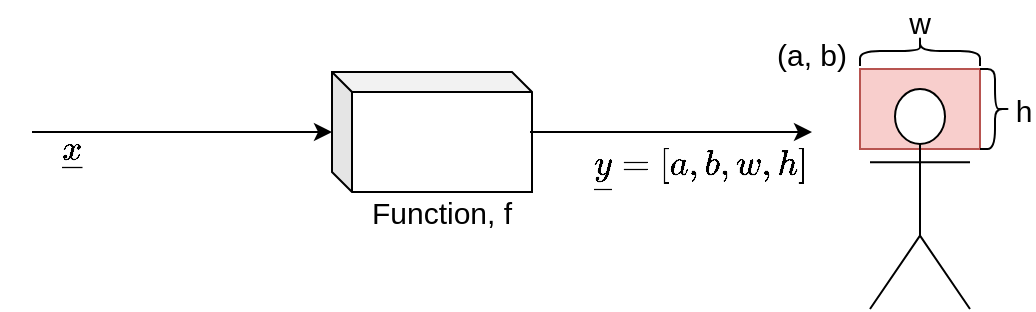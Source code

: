 <mxfile version="13.6.6" type="device"><diagram id="nP18CaIXfPgu3nLcqu16" name="Page-1"><mxGraphModel dx="1049" dy="673" grid="1" gridSize="10" guides="1" tooltips="1" connect="1" arrows="1" fold="1" page="1" pageScale="1" pageWidth="850" pageHeight="1100" math="1" shadow="0"><root><mxCell id="0"/><mxCell id="1" parent="0"/><mxCell id="2bb1PHZnzUUOcvybHkPJ-6" value="" style="rounded=0;whiteSpace=wrap;html=1;fillColor=#f8cecc;strokeColor=#b85450;" parent="1" vertex="1"><mxGeometry x="614" y="158.5" width="60" height="40" as="geometry"/></mxCell><mxCell id="2bb1PHZnzUUOcvybHkPJ-2" value="" style="shape=cube;whiteSpace=wrap;html=1;boundedLbl=1;backgroundOutline=1;darkOpacity=0.05;darkOpacity2=0.1;size=10;" parent="1" vertex="1"><mxGeometry x="350" y="160" width="100" height="60" as="geometry"/></mxCell><mxCell id="2bb1PHZnzUUOcvybHkPJ-3" value="" style="endArrow=classic;html=1;strokeWidth=1;entryX=0;entryY=0;entryDx=0;entryDy=30;entryPerimeter=0;" parent="1" target="2bb1PHZnzUUOcvybHkPJ-2" edge="1"><mxGeometry width="50" height="50" relative="1" as="geometry"><mxPoint x="200" y="190" as="sourcePoint"/><mxPoint x="170" y="180" as="targetPoint"/></mxGeometry></mxCell><mxCell id="2bb1PHZnzUUOcvybHkPJ-4" value="" style="endArrow=classic;html=1;strokeWidth=1;" parent="1" edge="1"><mxGeometry width="50" height="50" relative="1" as="geometry"><mxPoint x="449" y="190" as="sourcePoint"/><mxPoint x="590" y="190" as="targetPoint"/></mxGeometry></mxCell><mxCell id="2bb1PHZnzUUOcvybHkPJ-5" value="" style="shape=umlActor;verticalLabelPosition=bottom;verticalAlign=top;html=1;outlineConnect=0;" parent="1" vertex="1"><mxGeometry x="619" y="168.5" width="50" height="110" as="geometry"/></mxCell><mxCell id="2bb1PHZnzUUOcvybHkPJ-7" value="&lt;font style=&quot;font-size: 15px&quot;&gt;(a, b)&lt;/font&gt;" style="text;html=1;strokeColor=none;fillColor=none;align=center;verticalAlign=middle;whiteSpace=wrap;rounded=0;" parent="1" vertex="1"><mxGeometry x="570" y="140.5" width="40" height="20" as="geometry"/></mxCell><mxCell id="2bb1PHZnzUUOcvybHkPJ-8" value="" style="shape=image;html=1;verticalAlign=top;verticalLabelPosition=bottom;labelBackgroundColor=#ffffff;imageAspect=0;aspect=fixed;image=https://cdn4.iconfinder.com/data/icons/basic-user-interface-2/512/User_Interface-02-128.png" parent="1" vertex="1"><mxGeometry x="595" y="139.5" width="40" height="40" as="geometry"/></mxCell><mxCell id="2bb1PHZnzUUOcvybHkPJ-9" value="&lt;br&gt;" style="shape=curlyBracket;whiteSpace=wrap;html=1;rounded=1;rotation=-180;" parent="1" vertex="1"><mxGeometry x="674" y="158.5" width="15" height="40" as="geometry"/></mxCell><mxCell id="2bb1PHZnzUUOcvybHkPJ-10" value="&lt;br&gt;" style="shape=curlyBracket;whiteSpace=wrap;html=1;rounded=1;rotation=90;" parent="1" vertex="1"><mxGeometry x="636.5" y="119.5" width="15" height="60" as="geometry"/></mxCell><mxCell id="2bb1PHZnzUUOcvybHkPJ-11" value="&lt;font style=&quot;font-size: 15px&quot;&gt;h&lt;/font&gt;" style="text;html=1;strokeColor=none;fillColor=none;align=center;verticalAlign=middle;whiteSpace=wrap;rounded=0;" parent="1" vertex="1"><mxGeometry x="691" y="168.5" width="10" height="20" as="geometry"/></mxCell><mxCell id="2bb1PHZnzUUOcvybHkPJ-12" value="&lt;font style=&quot;font-size: 15px&quot;&gt;w&lt;/font&gt;" style="text;html=1;strokeColor=none;fillColor=none;align=center;verticalAlign=middle;whiteSpace=wrap;rounded=0;" parent="1" vertex="1"><mxGeometry x="639" y="124.5" width="10" height="20" as="geometry"/></mxCell><mxCell id="XHkupJNJFkb9hlv59eIv-1" value="&lt;font style=&quot;font-size: 15px&quot;&gt;Function, f&lt;/font&gt;" style="text;html=1;strokeColor=none;fillColor=none;align=center;verticalAlign=middle;whiteSpace=wrap;rounded=0;" vertex="1" parent="1"><mxGeometry x="360" y="220" width="90" height="20" as="geometry"/></mxCell><mxCell id="XHkupJNJFkb9hlv59eIv-2" value="&lt;font style=&quot;font-size: 15px&quot;&gt;\(\underline x\)&lt;/font&gt;" style="text;html=1;strokeColor=none;fillColor=none;align=center;verticalAlign=middle;whiteSpace=wrap;rounded=0;" vertex="1" parent="1"><mxGeometry x="200" y="188.5" width="40" height="20" as="geometry"/></mxCell><mxCell id="XHkupJNJFkb9hlv59eIv-3" value="&lt;font style=&quot;font-size: 15px&quot;&gt;\(\underline y = [a, b, w, h]\)&lt;/font&gt;" style="text;html=1;strokeColor=none;fillColor=none;align=center;verticalAlign=middle;whiteSpace=wrap;rounded=0;" vertex="1" parent="1"><mxGeometry x="475" y="198.5" width="120" height="20" as="geometry"/></mxCell></root></mxGraphModel></diagram></mxfile>